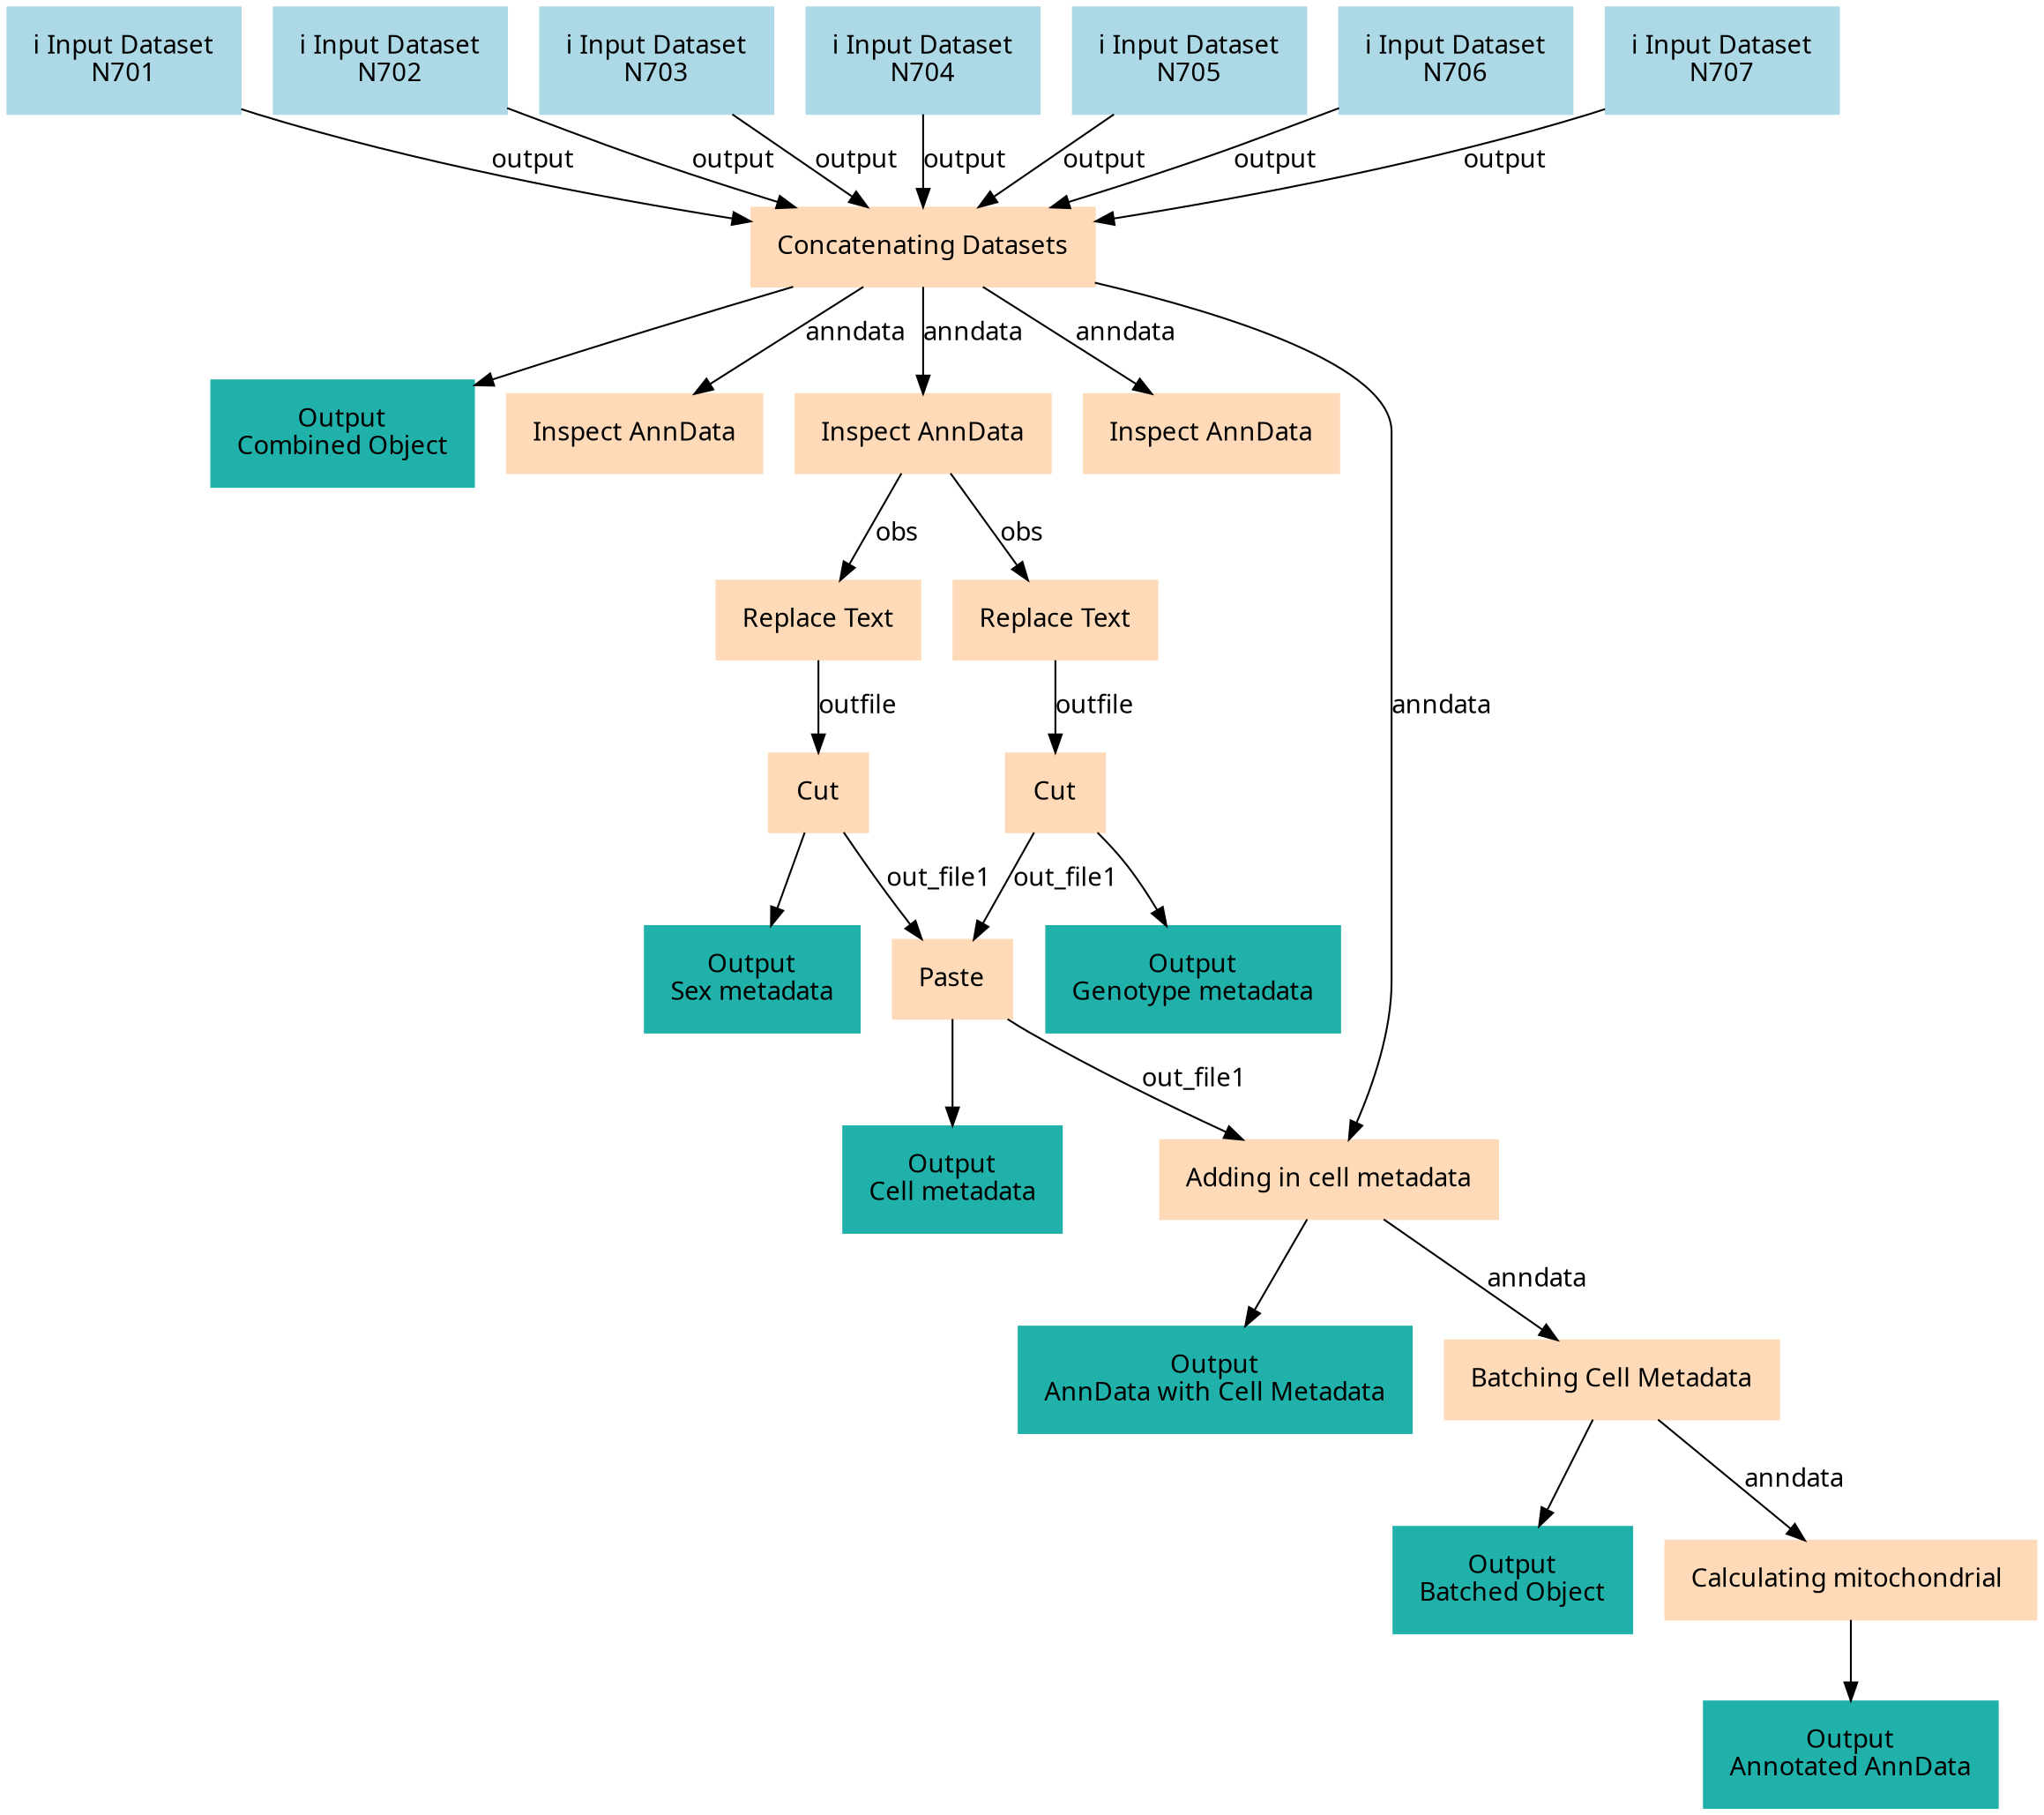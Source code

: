 digraph main {
  node [fontname="Atkinson Hyperlegible", shape=box, color=white,style=filled,color=peachpuff,margin="0.2,0.2"];
  edge [fontname="Atkinson Hyperlegible"];
  0[color=lightblue,label="ℹ️ Input Dataset\nN701"]
  1[color=lightblue,label="ℹ️ Input Dataset\nN702"]
  2[color=lightblue,label="ℹ️ Input Dataset\nN703"]
  3[color=lightblue,label="ℹ️ Input Dataset\nN704"]
  4[color=lightblue,label="ℹ️ Input Dataset\nN705"]
  5[color=lightblue,label="ℹ️ Input Dataset\nN706"]
  6[color=lightblue,label="ℹ️ Input Dataset\nN707"]
  7[label="Concatenating Datasets"]
  0 -> 7 [label="output"]
  1 -> 7 [label="output"]
  2 -> 7 [label="output"]
  3 -> 7 [label="output"]
  4 -> 7 [label="output"]
  5 -> 7 [label="output"]
  6 -> 7 [label="output"]
  k168d4710570a43b1998a2164154eebc5[color=lightseagreen,label="Output\nCombined Object"]
  7 -> k168d4710570a43b1998a2164154eebc5
  8[label="Inspect AnnData"]
  7 -> 8 [label="anndata"]
  9[label="Inspect AnnData"]
  7 -> 9 [label="anndata"]
  10[label="Inspect AnnData"]
  7 -> 10 [label="anndata"]
  11[label="Replace Text"]
  9 -> 11 [label="obs"]
  12[label="Replace Text"]
  9 -> 12 [label="obs"]
  13[label="Cut"]
  11 -> 13 [label="outfile"]
  k8b026c35f9db4bcd8cf554b7d6fb5aea[color=lightseagreen,label="Output\nSex metadata"]
  13 -> k8b026c35f9db4bcd8cf554b7d6fb5aea
  14[label="Cut"]
  12 -> 14 [label="outfile"]
  k6f55548b5ded42b8b2f7c7f1a327a068[color=lightseagreen,label="Output\nGenotype metadata"]
  14 -> k6f55548b5ded42b8b2f7c7f1a327a068
  15[label="Paste"]
  14 -> 15 [label="out_file1"]
  13 -> 15 [label="out_file1"]
  k2f0ea0f3f2f744b2b8f005d8cbb364a6[color=lightseagreen,label="Output\nCell metadata"]
  15 -> k2f0ea0f3f2f744b2b8f005d8cbb364a6
  16[label="Adding in cell metadata"]
  7 -> 16 [label="anndata"]
  15 -> 16 [label="out_file1"]
  k2720386c727349d6abb09bd14f6cb68c[color=lightseagreen,label="Output\nAnnData with Cell Metadata"]
  16 -> k2720386c727349d6abb09bd14f6cb68c
  17[label="Batching Cell Metadata"]
  16 -> 17 [label="anndata"]
  kb950c8dbabe14cb0af58d291d3b74a83[color=lightseagreen,label="Output\nBatched Object"]
  17 -> kb950c8dbabe14cb0af58d291d3b74a83
  18[label="Calculating mitochondrial "]
  17 -> 18 [label="anndata"]
  k2417284d825243ff84bf6f15ef11cd05[color=lightseagreen,label="Output\nAnnotated AnnData"]
  18 -> k2417284d825243ff84bf6f15ef11cd05
}